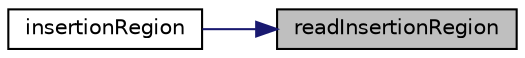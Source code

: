digraph "readInsertionRegion"
{
 // LATEX_PDF_SIZE
  edge [fontname="Helvetica",fontsize="10",labelfontname="Helvetica",labelfontsize="10"];
  node [fontname="Helvetica",fontsize="10",shape=record];
  rankdir="RL";
  Node1 [label="readInsertionRegion",height=0.2,width=0.4,color="black", fillcolor="grey75", style="filled", fontcolor="black",tooltip="read from dictionary"];
  Node1 -> Node2 [dir="back",color="midnightblue",fontsize="10",style="solid",fontname="Helvetica"];
  Node2 [label="insertionRegion",height=0.2,width=0.4,color="black", fillcolor="white", style="filled",URL="$classpFlow_1_1insertionRegion.html#a14b0f1d26ae509ecdc74746fe58d76cf",tooltip="Construct from a dictionary."];
}
